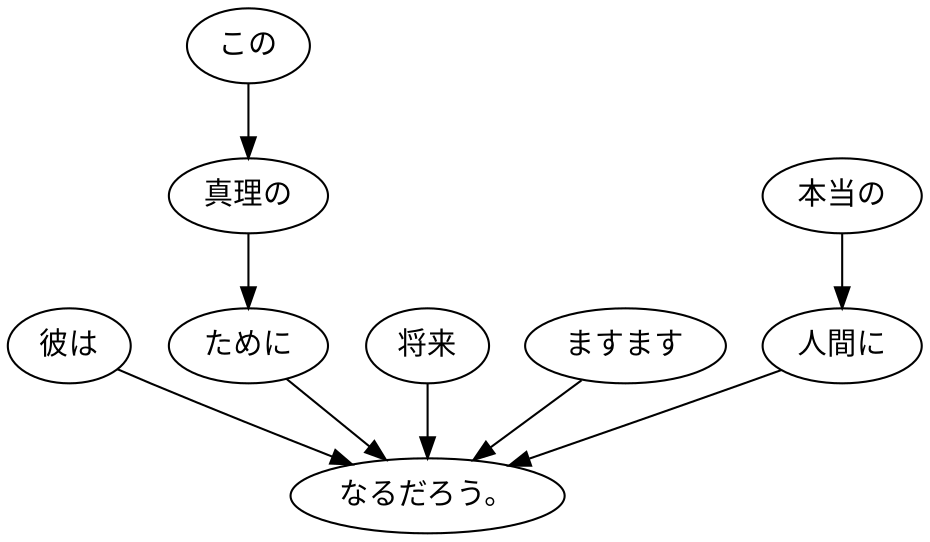 digraph graph7406 {
	node0 [label="彼は"];
	node1 [label="この"];
	node2 [label="真理の"];
	node3 [label="ために"];
	node4 [label="将来"];
	node5 [label="ますます"];
	node6 [label="本当の"];
	node7 [label="人間に"];
	node8 [label="なるだろう。"];
	node0 -> node8;
	node1 -> node2;
	node2 -> node3;
	node3 -> node8;
	node4 -> node8;
	node5 -> node8;
	node6 -> node7;
	node7 -> node8;
}
